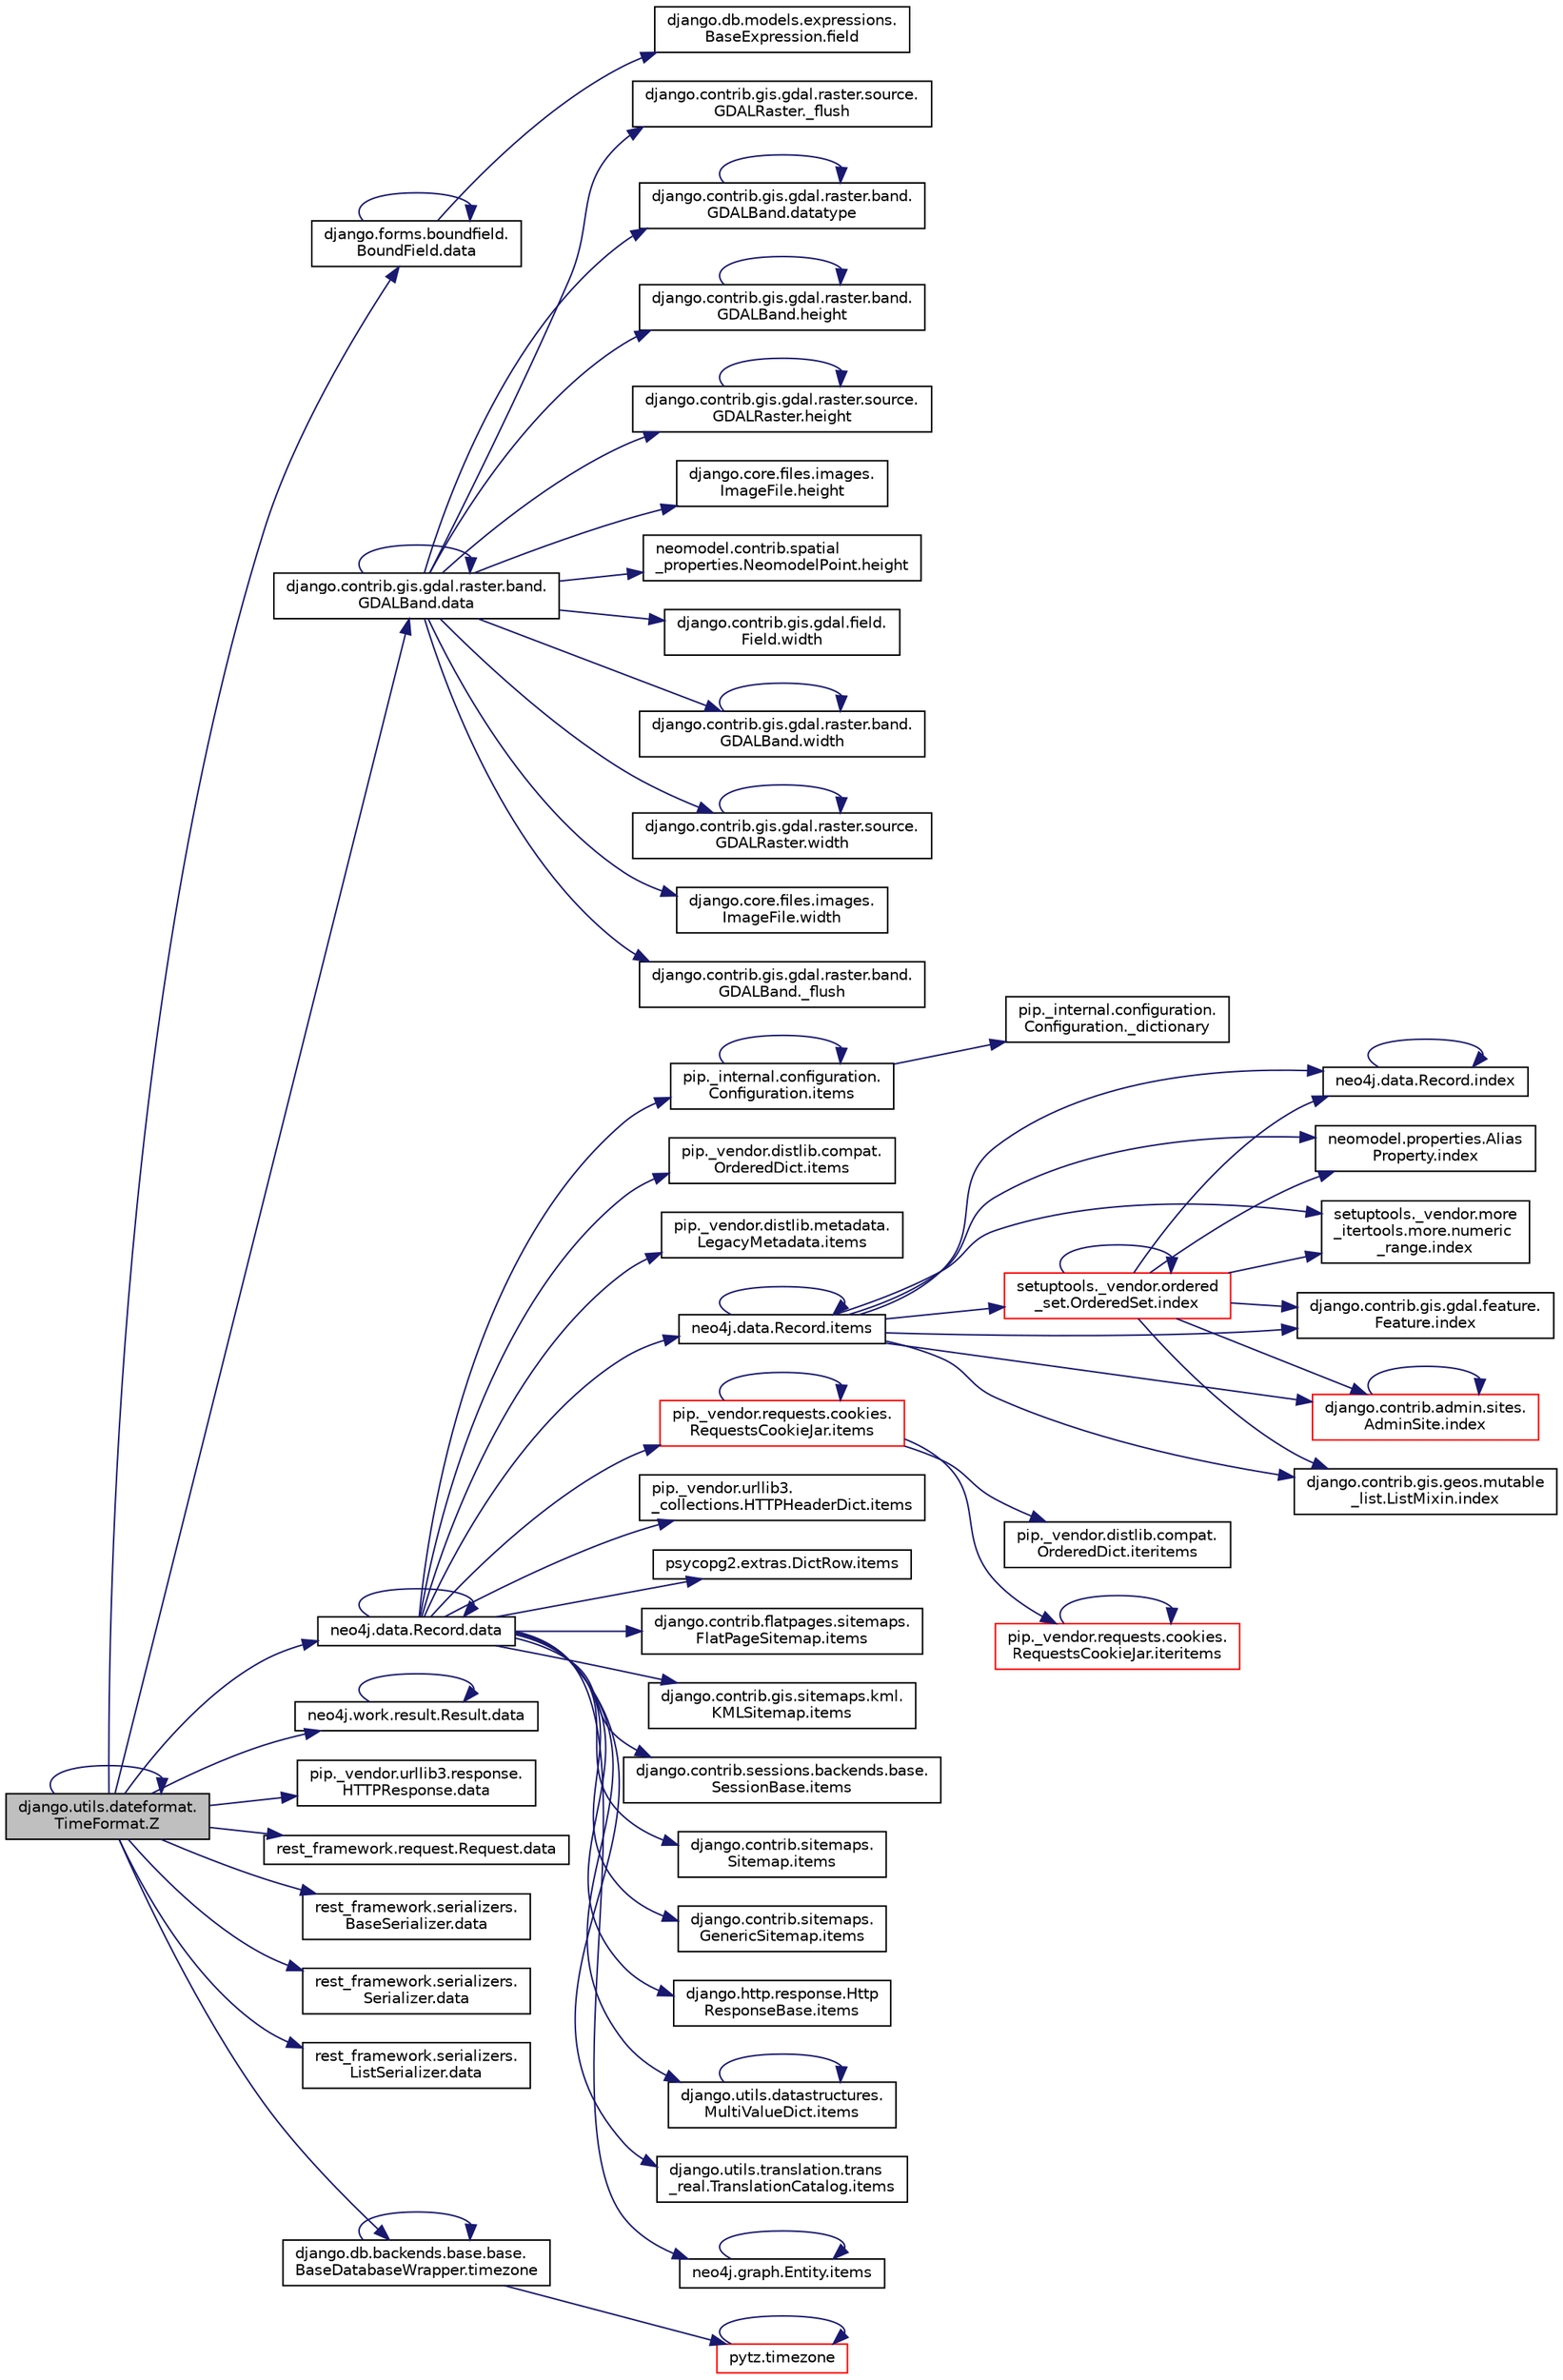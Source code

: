 digraph "django.utils.dateformat.TimeFormat.Z"
{
 // LATEX_PDF_SIZE
  edge [fontname="Helvetica",fontsize="10",labelfontname="Helvetica",labelfontsize="10"];
  node [fontname="Helvetica",fontsize="10",shape=record];
  rankdir="LR";
  Node1 [label="django.utils.dateformat.\lTimeFormat.Z",height=0.2,width=0.4,color="black", fillcolor="grey75", style="filled", fontcolor="black",tooltip=" "];
  Node1 -> Node2 [color="midnightblue",fontsize="10",style="solid",fontname="Helvetica"];
  Node2 [label="django.forms.boundfield.\lBoundField.data",height=0.2,width=0.4,color="black", fillcolor="white", style="filled",URL="$da/d92/classdjango_1_1forms_1_1boundfield_1_1_bound_field.html#ab171a7cf1b7f223c5a378a8a216c665d",tooltip=" "];
  Node2 -> Node2 [color="midnightblue",fontsize="10",style="solid",fontname="Helvetica"];
  Node2 -> Node3 [color="midnightblue",fontsize="10",style="solid",fontname="Helvetica"];
  Node3 [label="django.db.models.expressions.\lBaseExpression.field",height=0.2,width=0.4,color="black", fillcolor="white", style="filled",URL="$de/d6b/classdjango_1_1db_1_1models_1_1expressions_1_1_base_expression.html#ac6460ecaca5a7cac6b4bee69bce606fb",tooltip=" "];
  Node1 -> Node4 [color="midnightblue",fontsize="10",style="solid",fontname="Helvetica"];
  Node4 [label="django.contrib.gis.gdal.raster.band.\lGDALBand.data",height=0.2,width=0.4,color="black", fillcolor="white", style="filled",URL="$d5/d4d/classdjango_1_1contrib_1_1gis_1_1gdal_1_1raster_1_1band_1_1_g_d_a_l_band.html#ab034c17962c340c65434561c57451461",tooltip=" "];
  Node4 -> Node5 [color="midnightblue",fontsize="10",style="solid",fontname="Helvetica"];
  Node5 [label="django.contrib.gis.gdal.raster.band.\lGDALBand._flush",height=0.2,width=0.4,color="black", fillcolor="white", style="filled",URL="$d5/d4d/classdjango_1_1contrib_1_1gis_1_1gdal_1_1raster_1_1band_1_1_g_d_a_l_band.html#a281f94a7c47232db6a65310ad5df5dcd",tooltip=" "];
  Node4 -> Node6 [color="midnightblue",fontsize="10",style="solid",fontname="Helvetica"];
  Node6 [label="django.contrib.gis.gdal.raster.source.\lGDALRaster._flush",height=0.2,width=0.4,color="black", fillcolor="white", style="filled",URL="$db/dff/classdjango_1_1contrib_1_1gis_1_1gdal_1_1raster_1_1source_1_1_g_d_a_l_raster.html#a533f1bbe54bb8bcc74b196ac19ca9cbe",tooltip=" "];
  Node4 -> Node4 [color="midnightblue",fontsize="10",style="solid",fontname="Helvetica"];
  Node4 -> Node7 [color="midnightblue",fontsize="10",style="solid",fontname="Helvetica"];
  Node7 [label="django.contrib.gis.gdal.raster.band.\lGDALBand.datatype",height=0.2,width=0.4,color="black", fillcolor="white", style="filled",URL="$d5/d4d/classdjango_1_1contrib_1_1gis_1_1gdal_1_1raster_1_1band_1_1_g_d_a_l_band.html#a13e36aba412e7a1626d2ffc0d3fa0c2f",tooltip=" "];
  Node7 -> Node7 [color="midnightblue",fontsize="10",style="solid",fontname="Helvetica"];
  Node4 -> Node8 [color="midnightblue",fontsize="10",style="solid",fontname="Helvetica"];
  Node8 [label="django.contrib.gis.gdal.raster.band.\lGDALBand.height",height=0.2,width=0.4,color="black", fillcolor="white", style="filled",URL="$d5/d4d/classdjango_1_1contrib_1_1gis_1_1gdal_1_1raster_1_1band_1_1_g_d_a_l_band.html#a4ba6f5543bd67b918e962b5ef2546a35",tooltip=" "];
  Node8 -> Node8 [color="midnightblue",fontsize="10",style="solid",fontname="Helvetica"];
  Node4 -> Node9 [color="midnightblue",fontsize="10",style="solid",fontname="Helvetica"];
  Node9 [label="django.contrib.gis.gdal.raster.source.\lGDALRaster.height",height=0.2,width=0.4,color="black", fillcolor="white", style="filled",URL="$db/dff/classdjango_1_1contrib_1_1gis_1_1gdal_1_1raster_1_1source_1_1_g_d_a_l_raster.html#ab2226078b0844e2a3485606ff74647c8",tooltip=" "];
  Node9 -> Node9 [color="midnightblue",fontsize="10",style="solid",fontname="Helvetica"];
  Node4 -> Node10 [color="midnightblue",fontsize="10",style="solid",fontname="Helvetica"];
  Node10 [label="django.core.files.images.\lImageFile.height",height=0.2,width=0.4,color="black", fillcolor="white", style="filled",URL="$da/d6f/classdjango_1_1core_1_1files_1_1images_1_1_image_file.html#aa37d8ce9b035a8e92c7e0036ff69614f",tooltip=" "];
  Node4 -> Node11 [color="midnightblue",fontsize="10",style="solid",fontname="Helvetica"];
  Node11 [label="neomodel.contrib.spatial\l_properties.NeomodelPoint.height",height=0.2,width=0.4,color="black", fillcolor="white", style="filled",URL="$dc/d60/classneomodel_1_1contrib_1_1spatial__properties_1_1_neomodel_point.html#a49dd9595da971abc3ff209bf073cac31",tooltip=" "];
  Node4 -> Node12 [color="midnightblue",fontsize="10",style="solid",fontname="Helvetica"];
  Node12 [label="django.contrib.gis.gdal.field.\lField.width",height=0.2,width=0.4,color="black", fillcolor="white", style="filled",URL="$d8/d65/classdjango_1_1contrib_1_1gis_1_1gdal_1_1field_1_1_field.html#af3a5897357dbedee37d5195ffa84a168",tooltip=" "];
  Node4 -> Node13 [color="midnightblue",fontsize="10",style="solid",fontname="Helvetica"];
  Node13 [label="django.contrib.gis.gdal.raster.band.\lGDALBand.width",height=0.2,width=0.4,color="black", fillcolor="white", style="filled",URL="$d5/d4d/classdjango_1_1contrib_1_1gis_1_1gdal_1_1raster_1_1band_1_1_g_d_a_l_band.html#a537046ba1050cd219aa03e0d17c4167e",tooltip=" "];
  Node13 -> Node13 [color="midnightblue",fontsize="10",style="solid",fontname="Helvetica"];
  Node4 -> Node14 [color="midnightblue",fontsize="10",style="solid",fontname="Helvetica"];
  Node14 [label="django.contrib.gis.gdal.raster.source.\lGDALRaster.width",height=0.2,width=0.4,color="black", fillcolor="white", style="filled",URL="$db/dff/classdjango_1_1contrib_1_1gis_1_1gdal_1_1raster_1_1source_1_1_g_d_a_l_raster.html#a361068c930907022df924a732c701035",tooltip=" "];
  Node14 -> Node14 [color="midnightblue",fontsize="10",style="solid",fontname="Helvetica"];
  Node4 -> Node15 [color="midnightblue",fontsize="10",style="solid",fontname="Helvetica"];
  Node15 [label="django.core.files.images.\lImageFile.width",height=0.2,width=0.4,color="black", fillcolor="white", style="filled",URL="$da/d6f/classdjango_1_1core_1_1files_1_1images_1_1_image_file.html#a2ed6d2283c99e451f01fe0755a919637",tooltip=" "];
  Node1 -> Node16 [color="midnightblue",fontsize="10",style="solid",fontname="Helvetica"];
  Node16 [label="neo4j.data.Record.data",height=0.2,width=0.4,color="black", fillcolor="white", style="filled",URL="$d8/da3/classneo4j_1_1data_1_1_record.html#a24123084c9f60275847a4509076677bf",tooltip=" "];
  Node16 -> Node16 [color="midnightblue",fontsize="10",style="solid",fontname="Helvetica"];
  Node16 -> Node17 [color="midnightblue",fontsize="10",style="solid",fontname="Helvetica"];
  Node17 [label="django.contrib.flatpages.sitemaps.\lFlatPageSitemap.items",height=0.2,width=0.4,color="black", fillcolor="white", style="filled",URL="$da/db0/classdjango_1_1contrib_1_1flatpages_1_1sitemaps_1_1_flat_page_sitemap.html#a6948e64ef6083cce5ad81a02a00e7836",tooltip=" "];
  Node16 -> Node18 [color="midnightblue",fontsize="10",style="solid",fontname="Helvetica"];
  Node18 [label="django.contrib.gis.sitemaps.kml.\lKMLSitemap.items",height=0.2,width=0.4,color="black", fillcolor="white", style="filled",URL="$d0/dea/classdjango_1_1contrib_1_1gis_1_1sitemaps_1_1kml_1_1_k_m_l_sitemap.html#a6acd07396d1cde7a19605ad2a8aa92e3",tooltip=" "];
  Node16 -> Node19 [color="midnightblue",fontsize="10",style="solid",fontname="Helvetica"];
  Node19 [label="django.contrib.sessions.backends.base.\lSessionBase.items",height=0.2,width=0.4,color="black", fillcolor="white", style="filled",URL="$d1/d6e/classdjango_1_1contrib_1_1sessions_1_1backends_1_1base_1_1_session_base.html#ae25cf58df559b84f6cb8c2bad2420f5f",tooltip=" "];
  Node16 -> Node20 [color="midnightblue",fontsize="10",style="solid",fontname="Helvetica"];
  Node20 [label="django.contrib.sitemaps.\lSitemap.items",height=0.2,width=0.4,color="black", fillcolor="white", style="filled",URL="$db/d3f/classdjango_1_1contrib_1_1sitemaps_1_1_sitemap.html#a521395bdbfe3e7c0afbf9bb0a038a3d5",tooltip=" "];
  Node16 -> Node21 [color="midnightblue",fontsize="10",style="solid",fontname="Helvetica"];
  Node21 [label="django.contrib.sitemaps.\lGenericSitemap.items",height=0.2,width=0.4,color="black", fillcolor="white", style="filled",URL="$d5/d7c/classdjango_1_1contrib_1_1sitemaps_1_1_generic_sitemap.html#ab6026371faf88c9a25c1e70a02570ebb",tooltip=" "];
  Node16 -> Node22 [color="midnightblue",fontsize="10",style="solid",fontname="Helvetica"];
  Node22 [label="django.http.response.Http\lResponseBase.items",height=0.2,width=0.4,color="black", fillcolor="white", style="filled",URL="$dd/db4/classdjango_1_1http_1_1response_1_1_http_response_base.html#a8ed7fbc867369f0722bb5b0997593520",tooltip=" "];
  Node16 -> Node23 [color="midnightblue",fontsize="10",style="solid",fontname="Helvetica"];
  Node23 [label="django.utils.datastructures.\lMultiValueDict.items",height=0.2,width=0.4,color="black", fillcolor="white", style="filled",URL="$d5/d02/classdjango_1_1utils_1_1datastructures_1_1_multi_value_dict.html#a6e3230d429487c8249894a263e311ade",tooltip=" "];
  Node23 -> Node23 [color="midnightblue",fontsize="10",style="solid",fontname="Helvetica"];
  Node16 -> Node24 [color="midnightblue",fontsize="10",style="solid",fontname="Helvetica"];
  Node24 [label="django.utils.translation.trans\l_real.TranslationCatalog.items",height=0.2,width=0.4,color="black", fillcolor="white", style="filled",URL="$dd/d59/classdjango_1_1utils_1_1translation_1_1trans__real_1_1_translation_catalog.html#ae868bfe97371199134f38f2bd997e08f",tooltip=" "];
  Node16 -> Node25 [color="midnightblue",fontsize="10",style="solid",fontname="Helvetica"];
  Node25 [label="neo4j.graph.Entity.items",height=0.2,width=0.4,color="black", fillcolor="white", style="filled",URL="$da/de2/classneo4j_1_1graph_1_1_entity.html#a900c8bafc184909bef8464cc234974e8",tooltip=" "];
  Node25 -> Node25 [color="midnightblue",fontsize="10",style="solid",fontname="Helvetica"];
  Node16 -> Node26 [color="midnightblue",fontsize="10",style="solid",fontname="Helvetica"];
  Node26 [label="pip._internal.configuration.\lConfiguration.items",height=0.2,width=0.4,color="black", fillcolor="white", style="filled",URL="$dc/da9/classpip_1_1__internal_1_1configuration_1_1_configuration.html#a43a724f440f49a72db825d19c0faa921",tooltip=" "];
  Node26 -> Node27 [color="midnightblue",fontsize="10",style="solid",fontname="Helvetica"];
  Node27 [label="pip._internal.configuration.\lConfiguration._dictionary",height=0.2,width=0.4,color="black", fillcolor="white", style="filled",URL="$dc/da9/classpip_1_1__internal_1_1configuration_1_1_configuration.html#abaf2d55a077dead78b33bad3bcbbc0c8",tooltip=" "];
  Node26 -> Node26 [color="midnightblue",fontsize="10",style="solid",fontname="Helvetica"];
  Node16 -> Node28 [color="midnightblue",fontsize="10",style="solid",fontname="Helvetica"];
  Node28 [label="pip._vendor.distlib.compat.\lOrderedDict.items",height=0.2,width=0.4,color="black", fillcolor="white", style="filled",URL="$d8/dae/classpip_1_1__vendor_1_1distlib_1_1compat_1_1_ordered_dict.html#a97f6c8e438a9fd542ea4379858e9586a",tooltip=" "];
  Node16 -> Node29 [color="midnightblue",fontsize="10",style="solid",fontname="Helvetica"];
  Node29 [label="pip._vendor.distlib.metadata.\lLegacyMetadata.items",height=0.2,width=0.4,color="black", fillcolor="white", style="filled",URL="$d3/dc5/classpip_1_1__vendor_1_1distlib_1_1metadata_1_1_legacy_metadata.html#ad75ade4c3fcb143145f1e75dcb2b691d",tooltip=" "];
  Node16 -> Node30 [color="midnightblue",fontsize="10",style="solid",fontname="Helvetica"];
  Node30 [label="neo4j.data.Record.items",height=0.2,width=0.4,color="black", fillcolor="white", style="filled",URL="$d8/da3/classneo4j_1_1data_1_1_record.html#aa82fb1c1ac368d26d9decaa7a8339be1",tooltip=" "];
  Node30 -> Node31 [color="midnightblue",fontsize="10",style="solid",fontname="Helvetica"];
  Node31 [label="django.contrib.gis.gdal.feature.\lFeature.index",height=0.2,width=0.4,color="black", fillcolor="white", style="filled",URL="$db/d34/classdjango_1_1contrib_1_1gis_1_1gdal_1_1feature_1_1_feature.html#a128ae0b6147fb55a5c5bc777caa15d50",tooltip=" "];
  Node30 -> Node32 [color="midnightblue",fontsize="10",style="solid",fontname="Helvetica"];
  Node32 [label="django.contrib.admin.sites.\lAdminSite.index",height=0.2,width=0.4,color="red", fillcolor="white", style="filled",URL="$df/dba/classdjango_1_1contrib_1_1admin_1_1sites_1_1_admin_site.html#a114200436dcab5d292516d7454298630",tooltip=" "];
  Node32 -> Node32 [color="midnightblue",fontsize="10",style="solid",fontname="Helvetica"];
  Node30 -> Node1349 [color="midnightblue",fontsize="10",style="solid",fontname="Helvetica"];
  Node1349 [label="django.contrib.gis.geos.mutable\l_list.ListMixin.index",height=0.2,width=0.4,color="black", fillcolor="white", style="filled",URL="$d5/d0e/classdjango_1_1contrib_1_1gis_1_1geos_1_1mutable__list_1_1_list_mixin.html#a16f4b7c86157e81672a845a5b3789f2f",tooltip=" "];
  Node30 -> Node599 [color="midnightblue",fontsize="10",style="solid",fontname="Helvetica"];
  Node599 [label="neo4j.data.Record.index",height=0.2,width=0.4,color="black", fillcolor="white", style="filled",URL="$d8/da3/classneo4j_1_1data_1_1_record.html#aa340d7c2dc0ce8f84d5e69470775e708",tooltip=" "];
  Node599 -> Node599 [color="midnightblue",fontsize="10",style="solid",fontname="Helvetica"];
  Node30 -> Node1348 [color="midnightblue",fontsize="10",style="solid",fontname="Helvetica"];
  Node1348 [label="neomodel.properties.Alias\lProperty.index",height=0.2,width=0.4,color="black", fillcolor="white", style="filled",URL="$d6/d9b/classneomodel_1_1properties_1_1_alias_property.html#ab7dea421e530a092fc9bb794999cee6a",tooltip=" "];
  Node30 -> Node1350 [color="midnightblue",fontsize="10",style="solid",fontname="Helvetica"];
  Node1350 [label="setuptools._vendor.ordered\l_set.OrderedSet.index",height=0.2,width=0.4,color="red", fillcolor="white", style="filled",URL="$d0/d40/classsetuptools_1_1__vendor_1_1ordered__set_1_1_ordered_set.html#a4c9cbb502c5f54f77e574032bf66f9d6",tooltip=" "];
  Node1350 -> Node1348 [color="midnightblue",fontsize="10",style="solid",fontname="Helvetica"];
  Node1350 -> Node31 [color="midnightblue",fontsize="10",style="solid",fontname="Helvetica"];
  Node1350 -> Node32 [color="midnightblue",fontsize="10",style="solid",fontname="Helvetica"];
  Node1350 -> Node599 [color="midnightblue",fontsize="10",style="solid",fontname="Helvetica"];
  Node1350 -> Node1350 [color="midnightblue",fontsize="10",style="solid",fontname="Helvetica"];
  Node1350 -> Node1349 [color="midnightblue",fontsize="10",style="solid",fontname="Helvetica"];
  Node1350 -> Node1351 [color="midnightblue",fontsize="10",style="solid",fontname="Helvetica"];
  Node1351 [label="setuptools._vendor.more\l_itertools.more.numeric\l_range.index",height=0.2,width=0.4,color="black", fillcolor="white", style="filled",URL="$d2/d44/classsetuptools_1_1__vendor_1_1more__itertools_1_1more_1_1numeric__range.html#a394db59afc76561009e55b38d2254d97",tooltip=" "];
  Node30 -> Node1351 [color="midnightblue",fontsize="10",style="solid",fontname="Helvetica"];
  Node30 -> Node30 [color="midnightblue",fontsize="10",style="solid",fontname="Helvetica"];
  Node16 -> Node490 [color="midnightblue",fontsize="10",style="solid",fontname="Helvetica"];
  Node490 [label="pip._vendor.requests.cookies.\lRequestsCookieJar.items",height=0.2,width=0.4,color="red", fillcolor="white", style="filled",URL="$d9/d08/classpip_1_1__vendor_1_1requests_1_1cookies_1_1_requests_cookie_jar.html#a16943d14660f257b695673e38162c0f7",tooltip=" "];
  Node490 -> Node490 [color="midnightblue",fontsize="10",style="solid",fontname="Helvetica"];
  Node490 -> Node491 [color="midnightblue",fontsize="10",style="solid",fontname="Helvetica"];
  Node491 [label="pip._vendor.distlib.compat.\lOrderedDict.iteritems",height=0.2,width=0.4,color="black", fillcolor="white", style="filled",URL="$d8/dae/classpip_1_1__vendor_1_1distlib_1_1compat_1_1_ordered_dict.html#a3d627da27acea3538e9861ee670fc289",tooltip=" "];
  Node490 -> Node492 [color="midnightblue",fontsize="10",style="solid",fontname="Helvetica"];
  Node492 [label="pip._vendor.requests.cookies.\lRequestsCookieJar.iteritems",height=0.2,width=0.4,color="red", fillcolor="white", style="filled",URL="$d9/d08/classpip_1_1__vendor_1_1requests_1_1cookies_1_1_requests_cookie_jar.html#a4fdf3181e667a99344da4f476540ad1c",tooltip=" "];
  Node492 -> Node492 [color="midnightblue",fontsize="10",style="solid",fontname="Helvetica"];
  Node16 -> Node500 [color="midnightblue",fontsize="10",style="solid",fontname="Helvetica"];
  Node500 [label="pip._vendor.urllib3.\l_collections.HTTPHeaderDict.items",height=0.2,width=0.4,color="black", fillcolor="white", style="filled",URL="$d8/dc7/classpip_1_1__vendor_1_1urllib3_1_1__collections_1_1_h_t_t_p_header_dict.html#ae40b7c8adb3a4a74a2fe63ee3d86173e",tooltip=" "];
  Node16 -> Node501 [color="midnightblue",fontsize="10",style="solid",fontname="Helvetica"];
  Node501 [label="psycopg2.extras.DictRow.items",height=0.2,width=0.4,color="black", fillcolor="white", style="filled",URL="$dc/d7b/classpsycopg2_1_1extras_1_1_dict_row.html#a8b5ca8f01caa84bc32fb4f31ff0de8d3",tooltip=" "];
  Node1 -> Node819 [color="midnightblue",fontsize="10",style="solid",fontname="Helvetica"];
  Node819 [label="neo4j.work.result.Result.data",height=0.2,width=0.4,color="black", fillcolor="white", style="filled",URL="$d6/d93/classneo4j_1_1work_1_1result_1_1_result.html#a91a9d95693baed609c832d2306811873",tooltip=" "];
  Node819 -> Node819 [color="midnightblue",fontsize="10",style="solid",fontname="Helvetica"];
  Node1 -> Node820 [color="midnightblue",fontsize="10",style="solid",fontname="Helvetica"];
  Node820 [label="pip._vendor.urllib3.response.\lHTTPResponse.data",height=0.2,width=0.4,color="black", fillcolor="white", style="filled",URL="$dd/d5a/classpip_1_1__vendor_1_1urllib3_1_1response_1_1_h_t_t_p_response.html#a6e7ac6d6d58cacbce67ec13daeedeb7c",tooltip=" "];
  Node1 -> Node821 [color="midnightblue",fontsize="10",style="solid",fontname="Helvetica"];
  Node821 [label="rest_framework.request.Request.data",height=0.2,width=0.4,color="black", fillcolor="white", style="filled",URL="$d9/d48/classrest__framework_1_1request_1_1_request.html#ae246e53ff4ce6ec7367efa833ac43eb7",tooltip=" "];
  Node1 -> Node822 [color="midnightblue",fontsize="10",style="solid",fontname="Helvetica"];
  Node822 [label="rest_framework.serializers.\lBaseSerializer.data",height=0.2,width=0.4,color="black", fillcolor="white", style="filled",URL="$d9/de7/classrest__framework_1_1serializers_1_1_base_serializer.html#ab8e2dde5ecf9c3cc38be55e4b92f7fae",tooltip=" "];
  Node1 -> Node823 [color="midnightblue",fontsize="10",style="solid",fontname="Helvetica"];
  Node823 [label="rest_framework.serializers.\lSerializer.data",height=0.2,width=0.4,color="black", fillcolor="white", style="filled",URL="$de/daf/classrest__framework_1_1serializers_1_1_serializer.html#a028ae12666279b96942ec52c9e0bfb70",tooltip=" "];
  Node1 -> Node824 [color="midnightblue",fontsize="10",style="solid",fontname="Helvetica"];
  Node824 [label="rest_framework.serializers.\lListSerializer.data",height=0.2,width=0.4,color="black", fillcolor="white", style="filled",URL="$d9/dee/classrest__framework_1_1serializers_1_1_list_serializer.html#a98b5c9f9dc18b200355dfed8df68dd19",tooltip=" "];
  Node1 -> Node359 [color="midnightblue",fontsize="10",style="solid",fontname="Helvetica"];
  Node359 [label="django.db.backends.base.base.\lBaseDatabaseWrapper.timezone",height=0.2,width=0.4,color="black", fillcolor="white", style="filled",URL="$d2/d62/classdjango_1_1db_1_1backends_1_1base_1_1base_1_1_base_database_wrapper.html#a16c4138a05fef04f6ff77a3f511a3fef",tooltip=" "];
  Node359 -> Node359 [color="midnightblue",fontsize="10",style="solid",fontname="Helvetica"];
  Node359 -> Node360 [color="midnightblue",fontsize="10",style="solid",fontname="Helvetica"];
  Node360 [label="pytz.timezone",height=0.2,width=0.4,color="red", fillcolor="white", style="filled",URL="$d2/df0/namespacepytz.html#a864aeabe33e444f56b55e925803db0be",tooltip=" "];
  Node360 -> Node360 [color="midnightblue",fontsize="10",style="solid",fontname="Helvetica"];
  Node1 -> Node1 [color="midnightblue",fontsize="10",style="solid",fontname="Helvetica"];
}
